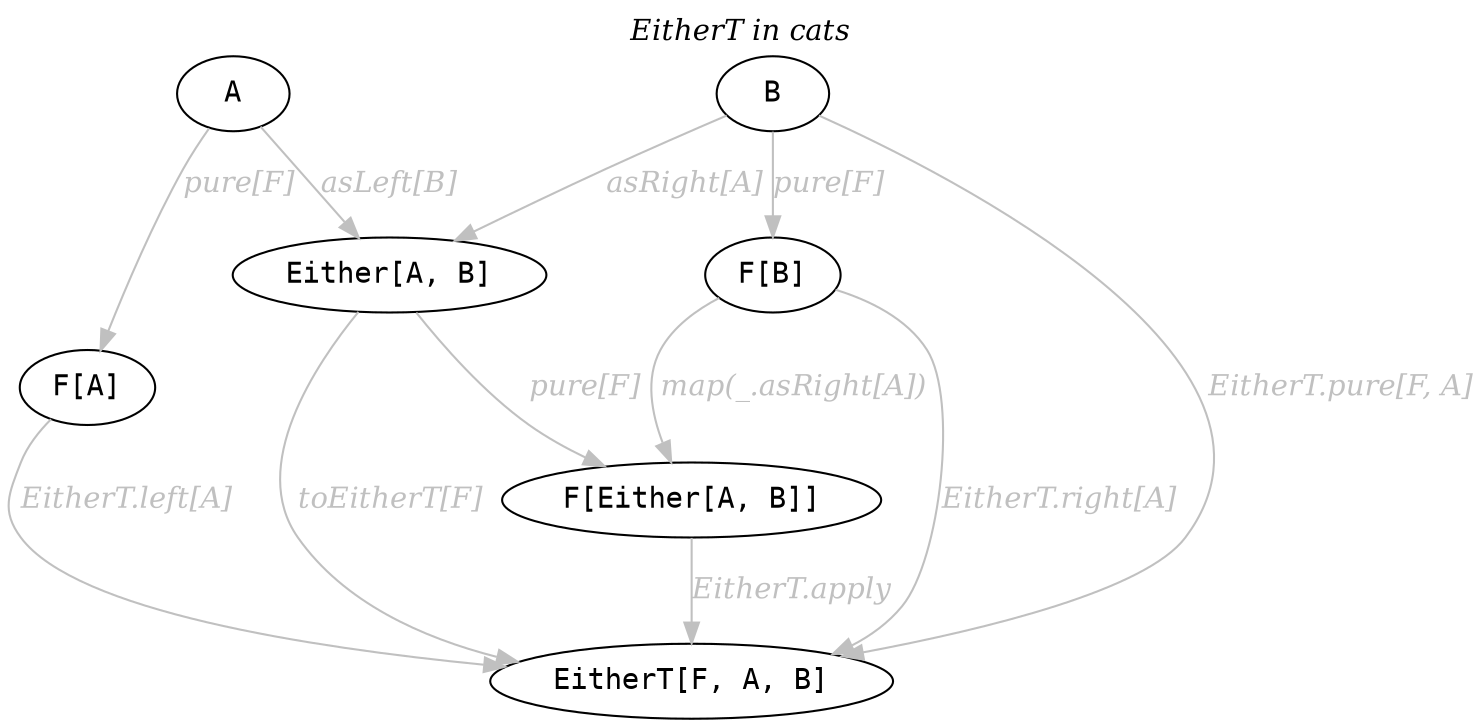 digraph eitherT {
  label="EitherT in cats"
  labelloc=top
  fontname="times-italic"

  A [shape=oval fontname=courier]
  B [shape=oval fontname=courier]
  FA [shape=oval label="F[A]" fontname=courier]
  FB [shape=oval label="F[B]" fontname=courier]
  EAB [shape=oval label="Either[A, B]" fontname=courier]
  EFAB [shape=oval label="EitherT[F, A, B]" fontname=courier]
  FEAB [shape=oval label="F[Either[A, B]]" fontname=courier]
  A -> EAB [label="asLeft[B]" fontname="times-italic" fontcolor=grey color=grey]
  B -> EAB [label="asRight[A]" fontname="times-italic" fontcolor=grey color=grey]
  A -> FA [label="pure[F]" fontname="times-italic" fontcolor=grey color=grey]
  B -> FB [label="pure[F]" fontname="times-italic" fontcolor=grey color=grey]
  B -> EFAB [label="EitherT.pure[F, A]" fontname="times-italic" fontcolor=grey color=grey]
  FA -> EFAB [label="EitherT.left[A]" fontname="times-italic" fontcolor=grey color=grey]
  FB -> EFAB [label="EitherT.right[A]" fontname="times-italic" fontcolor=grey color=grey]
//  EAB -> EFAB [label="EitherT.fromEither[F]" fontcolor=grey color=grey]
  FB -> FEAB  [label="map(_.asRight[A])" fontname="times-italic" fontcolor=grey color=grey]
  EAB -> EFAB [label="toEitherT[F]" fontname="times-italic" fontcolor=grey color=grey]
  EAB -> FEAB [label="pure[F]" fontname="times-italic" fontcolor=grey color=grey]
  FEAB -> EFAB [label="EitherT.apply" fontname="times-italic" fontcolor=grey color=grey]
}